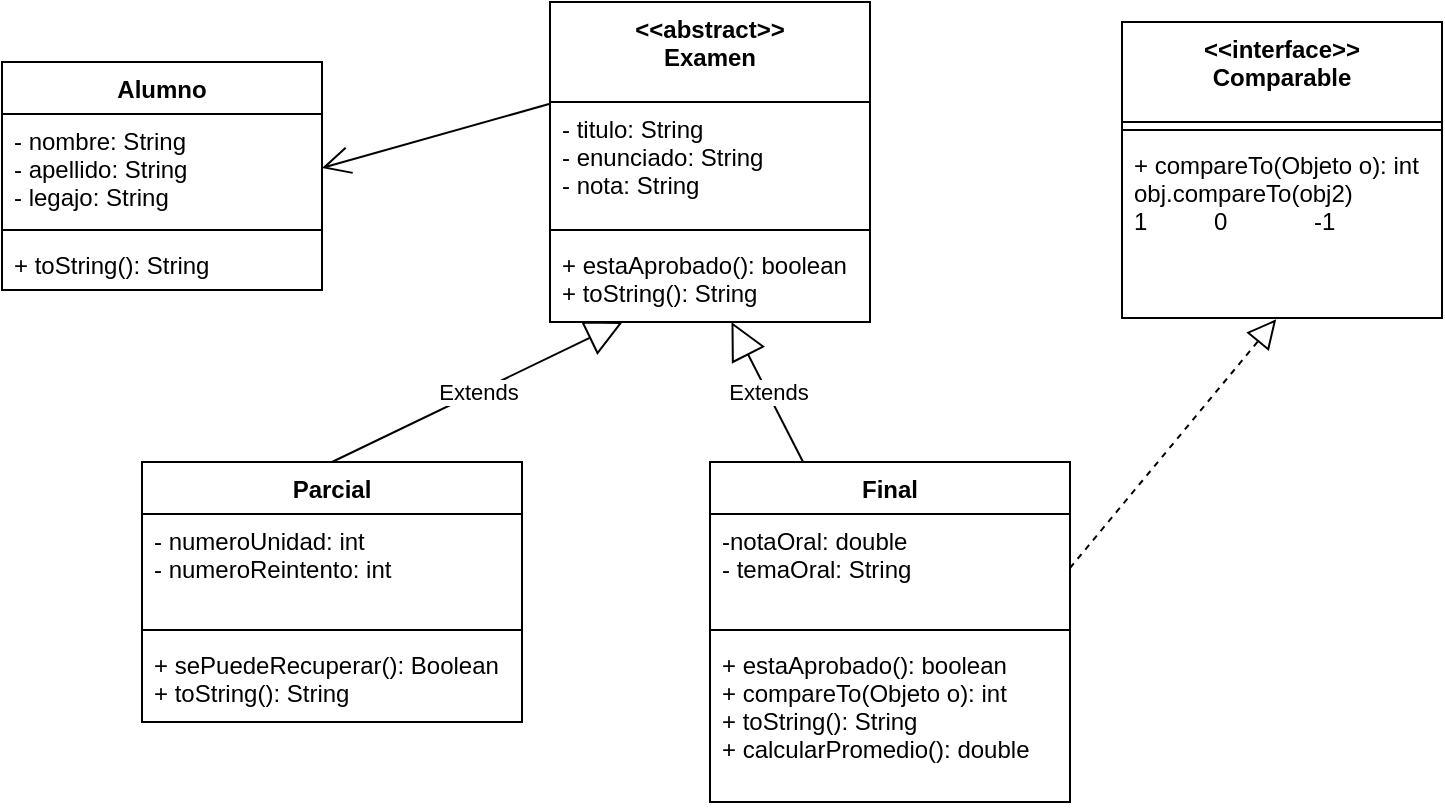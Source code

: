 <mxfile version="20.2.7" type="device"><diagram id="ko-IA2wmzdGl4JAv2mIz" name="Página-1"><mxGraphModel dx="782" dy="468" grid="1" gridSize="10" guides="1" tooltips="1" connect="1" arrows="1" fold="1" page="1" pageScale="1" pageWidth="827" pageHeight="1169" math="0" shadow="0"><root><mxCell id="0"/><mxCell id="1" parent="0"/><mxCell id="mmE6qY_CJjko2F1_ZKEq-1" value="Alumno" style="swimlane;fontStyle=1;align=center;verticalAlign=top;childLayout=stackLayout;horizontal=1;startSize=26;horizontalStack=0;resizeParent=1;resizeParentMax=0;resizeLast=0;collapsible=1;marginBottom=0;" parent="1" vertex="1"><mxGeometry x="60" y="90" width="160" height="114" as="geometry"/></mxCell><mxCell id="mmE6qY_CJjko2F1_ZKEq-2" value="- nombre: String&#10;- apellido: String&#10;- legajo: String" style="text;strokeColor=none;fillColor=none;align=left;verticalAlign=top;spacingLeft=4;spacingRight=4;overflow=hidden;rotatable=0;points=[[0,0.5],[1,0.5]];portConstraint=eastwest;" parent="mmE6qY_CJjko2F1_ZKEq-1" vertex="1"><mxGeometry y="26" width="160" height="54" as="geometry"/></mxCell><mxCell id="mmE6qY_CJjko2F1_ZKEq-3" value="" style="line;strokeWidth=1;fillColor=none;align=left;verticalAlign=middle;spacingTop=-1;spacingLeft=3;spacingRight=3;rotatable=0;labelPosition=right;points=[];portConstraint=eastwest;" parent="mmE6qY_CJjko2F1_ZKEq-1" vertex="1"><mxGeometry y="80" width="160" height="8" as="geometry"/></mxCell><mxCell id="mmE6qY_CJjko2F1_ZKEq-4" value="+ toString(): String" style="text;strokeColor=none;fillColor=none;align=left;verticalAlign=top;spacingLeft=4;spacingRight=4;overflow=hidden;rotatable=0;points=[[0,0.5],[1,0.5]];portConstraint=eastwest;" parent="mmE6qY_CJjko2F1_ZKEq-1" vertex="1"><mxGeometry y="88" width="160" height="26" as="geometry"/></mxCell><mxCell id="mmE6qY_CJjko2F1_ZKEq-5" value="&lt;&lt;abstract&gt;&gt;&#10;Examen" style="swimlane;fontStyle=1;align=center;verticalAlign=top;childLayout=stackLayout;horizontal=1;startSize=50;horizontalStack=0;resizeParent=1;resizeParentMax=0;resizeLast=0;collapsible=1;marginBottom=0;" parent="1" vertex="1"><mxGeometry x="334" y="60" width="160" height="160" as="geometry"/></mxCell><mxCell id="mmE6qY_CJjko2F1_ZKEq-6" value="- titulo: String&#10;- enunciado: String&#10;- nota: String" style="text;strokeColor=none;fillColor=none;align=left;verticalAlign=top;spacingLeft=4;spacingRight=4;overflow=hidden;rotatable=0;points=[[0,0.5],[1,0.5]];portConstraint=eastwest;" parent="mmE6qY_CJjko2F1_ZKEq-5" vertex="1"><mxGeometry y="50" width="160" height="60" as="geometry"/></mxCell><mxCell id="mmE6qY_CJjko2F1_ZKEq-7" value="" style="line;strokeWidth=1;fillColor=none;align=left;verticalAlign=middle;spacingTop=-1;spacingLeft=3;spacingRight=3;rotatable=0;labelPosition=right;points=[];portConstraint=eastwest;" parent="mmE6qY_CJjko2F1_ZKEq-5" vertex="1"><mxGeometry y="110" width="160" height="8" as="geometry"/></mxCell><mxCell id="mmE6qY_CJjko2F1_ZKEq-8" value="+ estaAprobado(): boolean&#10;+ toString(): String" style="text;strokeColor=none;fillColor=none;align=left;verticalAlign=top;spacingLeft=4;spacingRight=4;overflow=hidden;rotatable=0;points=[[0,0.5],[1,0.5]];portConstraint=eastwest;" parent="mmE6qY_CJjko2F1_ZKEq-5" vertex="1"><mxGeometry y="118" width="160" height="42" as="geometry"/></mxCell><mxCell id="mmE6qY_CJjko2F1_ZKEq-9" value="" style="endArrow=open;endFill=1;endSize=12;html=1;rounded=0;entryX=1;entryY=0.5;entryDx=0;entryDy=0;exitX=-0.003;exitY=0.319;exitDx=0;exitDy=0;exitPerimeter=0;" parent="1" source="mmE6qY_CJjko2F1_ZKEq-5" target="mmE6qY_CJjko2F1_ZKEq-2" edge="1"><mxGeometry width="160" relative="1" as="geometry"><mxPoint x="330" y="230" as="sourcePoint"/><mxPoint x="490" y="230" as="targetPoint"/></mxGeometry></mxCell><mxCell id="mmE6qY_CJjko2F1_ZKEq-10" value="Parcial" style="swimlane;fontStyle=1;align=center;verticalAlign=top;childLayout=stackLayout;horizontal=1;startSize=26;horizontalStack=0;resizeParent=1;resizeParentMax=0;resizeLast=0;collapsible=1;marginBottom=0;" parent="1" vertex="1"><mxGeometry x="130" y="290" width="190" height="130" as="geometry"/></mxCell><mxCell id="mmE6qY_CJjko2F1_ZKEq-11" value="- numeroUnidad: int&#10;- numeroReintento: int" style="text;strokeColor=none;fillColor=none;align=left;verticalAlign=top;spacingLeft=4;spacingRight=4;overflow=hidden;rotatable=0;points=[[0,0.5],[1,0.5]];portConstraint=eastwest;" parent="mmE6qY_CJjko2F1_ZKEq-10" vertex="1"><mxGeometry y="26" width="190" height="54" as="geometry"/></mxCell><mxCell id="mmE6qY_CJjko2F1_ZKEq-12" value="" style="line;strokeWidth=1;fillColor=none;align=left;verticalAlign=middle;spacingTop=-1;spacingLeft=3;spacingRight=3;rotatable=0;labelPosition=right;points=[];portConstraint=eastwest;" parent="mmE6qY_CJjko2F1_ZKEq-10" vertex="1"><mxGeometry y="80" width="190" height="8" as="geometry"/></mxCell><mxCell id="mmE6qY_CJjko2F1_ZKEq-13" value="+ sePuedeRecuperar(): Boolean&#10;+ toString(): String&#10;" style="text;strokeColor=none;fillColor=none;align=left;verticalAlign=top;spacingLeft=4;spacingRight=4;overflow=hidden;rotatable=0;points=[[0,0.5],[1,0.5]];portConstraint=eastwest;" parent="mmE6qY_CJjko2F1_ZKEq-10" vertex="1"><mxGeometry y="88" width="190" height="42" as="geometry"/></mxCell><mxCell id="mmE6qY_CJjko2F1_ZKEq-14" value="Final" style="swimlane;fontStyle=1;align=center;verticalAlign=top;childLayout=stackLayout;horizontal=1;startSize=26;horizontalStack=0;resizeParent=1;resizeParentMax=0;resizeLast=0;collapsible=1;marginBottom=0;" parent="1" vertex="1"><mxGeometry x="414" y="290" width="180" height="170" as="geometry"/></mxCell><mxCell id="mmE6qY_CJjko2F1_ZKEq-15" value="-notaOral: double&#10;- temaOral: String" style="text;strokeColor=none;fillColor=none;align=left;verticalAlign=top;spacingLeft=4;spacingRight=4;overflow=hidden;rotatable=0;points=[[0,0.5],[1,0.5]];portConstraint=eastwest;" parent="mmE6qY_CJjko2F1_ZKEq-14" vertex="1"><mxGeometry y="26" width="180" height="54" as="geometry"/></mxCell><mxCell id="mmE6qY_CJjko2F1_ZKEq-16" value="" style="line;strokeWidth=1;fillColor=none;align=left;verticalAlign=middle;spacingTop=-1;spacingLeft=3;spacingRight=3;rotatable=0;labelPosition=right;points=[];portConstraint=eastwest;" parent="mmE6qY_CJjko2F1_ZKEq-14" vertex="1"><mxGeometry y="80" width="180" height="8" as="geometry"/></mxCell><mxCell id="mmE6qY_CJjko2F1_ZKEq-17" value="+ estaAprobado(): boolean&#10;+ compareTo(Objeto o): int&#10;+ toString(): String&#10;+ calcularPromedio(): double" style="text;strokeColor=none;fillColor=none;align=left;verticalAlign=top;spacingLeft=4;spacingRight=4;overflow=hidden;rotatable=0;points=[[0,0.5],[1,0.5]];portConstraint=eastwest;" parent="mmE6qY_CJjko2F1_ZKEq-14" vertex="1"><mxGeometry y="88" width="180" height="82" as="geometry"/></mxCell><mxCell id="mmE6qY_CJjko2F1_ZKEq-18" value="Extends" style="endArrow=block;endSize=16;endFill=0;html=1;rounded=0;exitX=0.5;exitY=0;exitDx=0;exitDy=0;" parent="1" source="mmE6qY_CJjko2F1_ZKEq-10" target="mmE6qY_CJjko2F1_ZKEq-8" edge="1"><mxGeometry width="160" relative="1" as="geometry"><mxPoint x="330" y="230" as="sourcePoint"/><mxPoint x="490" y="230" as="targetPoint"/></mxGeometry></mxCell><mxCell id="mmE6qY_CJjko2F1_ZKEq-19" value="Extends" style="endArrow=block;endSize=16;endFill=0;html=1;rounded=0;" parent="1" source="mmE6qY_CJjko2F1_ZKEq-14" target="mmE6qY_CJjko2F1_ZKEq-8" edge="1"><mxGeometry width="160" relative="1" as="geometry"><mxPoint x="220" y="300" as="sourcePoint"/><mxPoint x="397.212" y="214" as="targetPoint"/></mxGeometry></mxCell><mxCell id="mmE6qY_CJjko2F1_ZKEq-20" value="&lt;&lt;interface&gt;&gt;&#10;Comparable" style="swimlane;fontStyle=1;align=center;verticalAlign=top;childLayout=stackLayout;horizontal=1;startSize=50;horizontalStack=0;resizeParent=1;resizeParentMax=0;resizeLast=0;collapsible=1;marginBottom=0;" parent="1" vertex="1"><mxGeometry x="620" y="70" width="160" height="148" as="geometry"/></mxCell><mxCell id="mmE6qY_CJjko2F1_ZKEq-22" value="" style="line;strokeWidth=1;fillColor=none;align=left;verticalAlign=middle;spacingTop=-1;spacingLeft=3;spacingRight=3;rotatable=0;labelPosition=right;points=[];portConstraint=eastwest;" parent="mmE6qY_CJjko2F1_ZKEq-20" vertex="1"><mxGeometry y="50" width="160" height="8" as="geometry"/></mxCell><mxCell id="mmE6qY_CJjko2F1_ZKEq-23" value="+ compareTo(Objeto o): int&#10;obj.compareTo(obj2)&#10;1          0             -1" style="text;strokeColor=none;fillColor=none;align=left;verticalAlign=top;spacingLeft=4;spacingRight=4;overflow=hidden;rotatable=0;points=[[0,0.5],[1,0.5]];portConstraint=eastwest;" parent="mmE6qY_CJjko2F1_ZKEq-20" vertex="1"><mxGeometry y="58" width="160" height="90" as="geometry"/></mxCell><mxCell id="7dIGqasSxjUqaTSgF8kH-1" value="" style="endArrow=block;dashed=1;endFill=0;endSize=12;html=1;rounded=0;entryX=0.482;entryY=1.007;entryDx=0;entryDy=0;entryPerimeter=0;exitX=1;exitY=0.5;exitDx=0;exitDy=0;" parent="1" source="mmE6qY_CJjko2F1_ZKEq-15" target="mmE6qY_CJjko2F1_ZKEq-23" edge="1"><mxGeometry width="160" relative="1" as="geometry"><mxPoint x="330" y="260" as="sourcePoint"/><mxPoint x="490" y="260" as="targetPoint"/></mxGeometry></mxCell></root></mxGraphModel></diagram></mxfile>